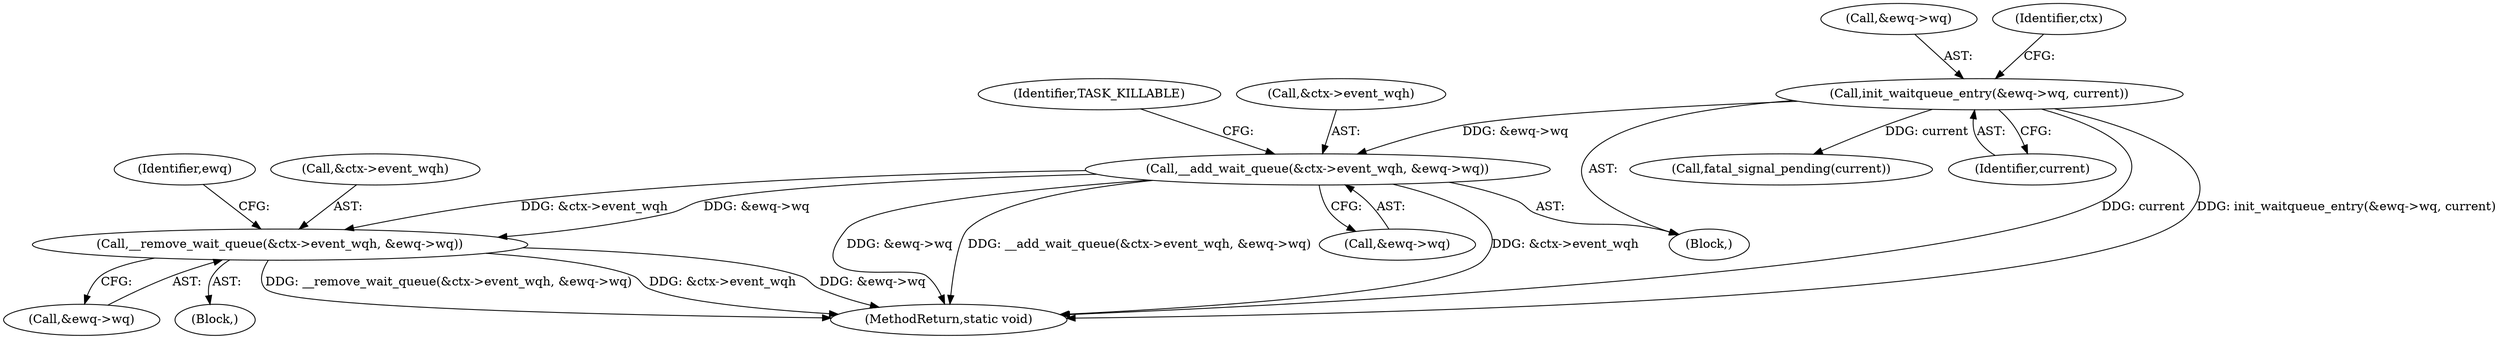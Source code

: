 digraph "0_linux_384632e67e0829deb8015ee6ad916b180049d252_0@pointer" {
"1000133" [label="(Call,__add_wait_queue(&ctx->event_wqh, &ewq->wq))"];
"1000120" [label="(Call,init_waitqueue_entry(&ewq->wq, current))"];
"1000164" [label="(Call,__remove_wait_queue(&ctx->event_wqh, &ewq->wq))"];
"1000106" [label="(Block,)"];
"1000165" [label="(Call,&ctx->event_wqh)"];
"1000169" [label="(Call,&ewq->wq)"];
"1000229" [label="(MethodReturn,static void)"];
"1000121" [label="(Call,&ewq->wq)"];
"1000161" [label="(Call,fatal_signal_pending(current))"];
"1000177" [label="(Identifier,ewq)"];
"1000133" [label="(Call,__add_wait_queue(&ctx->event_wqh, &ewq->wq))"];
"1000145" [label="(Identifier,TASK_KILLABLE)"];
"1000164" [label="(Call,__remove_wait_queue(&ctx->event_wqh, &ewq->wq))"];
"1000120" [label="(Call,init_waitqueue_entry(&ewq->wq, current))"];
"1000125" [label="(Identifier,current)"];
"1000130" [label="(Identifier,ctx)"];
"1000163" [label="(Block,)"];
"1000138" [label="(Call,&ewq->wq)"];
"1000134" [label="(Call,&ctx->event_wqh)"];
"1000133" -> "1000106"  [label="AST: "];
"1000133" -> "1000138"  [label="CFG: "];
"1000134" -> "1000133"  [label="AST: "];
"1000138" -> "1000133"  [label="AST: "];
"1000145" -> "1000133"  [label="CFG: "];
"1000133" -> "1000229"  [label="DDG: __add_wait_queue(&ctx->event_wqh, &ewq->wq)"];
"1000133" -> "1000229"  [label="DDG: &ctx->event_wqh"];
"1000133" -> "1000229"  [label="DDG: &ewq->wq"];
"1000120" -> "1000133"  [label="DDG: &ewq->wq"];
"1000133" -> "1000164"  [label="DDG: &ctx->event_wqh"];
"1000133" -> "1000164"  [label="DDG: &ewq->wq"];
"1000120" -> "1000106"  [label="AST: "];
"1000120" -> "1000125"  [label="CFG: "];
"1000121" -> "1000120"  [label="AST: "];
"1000125" -> "1000120"  [label="AST: "];
"1000130" -> "1000120"  [label="CFG: "];
"1000120" -> "1000229"  [label="DDG: current"];
"1000120" -> "1000229"  [label="DDG: init_waitqueue_entry(&ewq->wq, current)"];
"1000120" -> "1000161"  [label="DDG: current"];
"1000164" -> "1000163"  [label="AST: "];
"1000164" -> "1000169"  [label="CFG: "];
"1000165" -> "1000164"  [label="AST: "];
"1000169" -> "1000164"  [label="AST: "];
"1000177" -> "1000164"  [label="CFG: "];
"1000164" -> "1000229"  [label="DDG: &ewq->wq"];
"1000164" -> "1000229"  [label="DDG: __remove_wait_queue(&ctx->event_wqh, &ewq->wq)"];
"1000164" -> "1000229"  [label="DDG: &ctx->event_wqh"];
}
